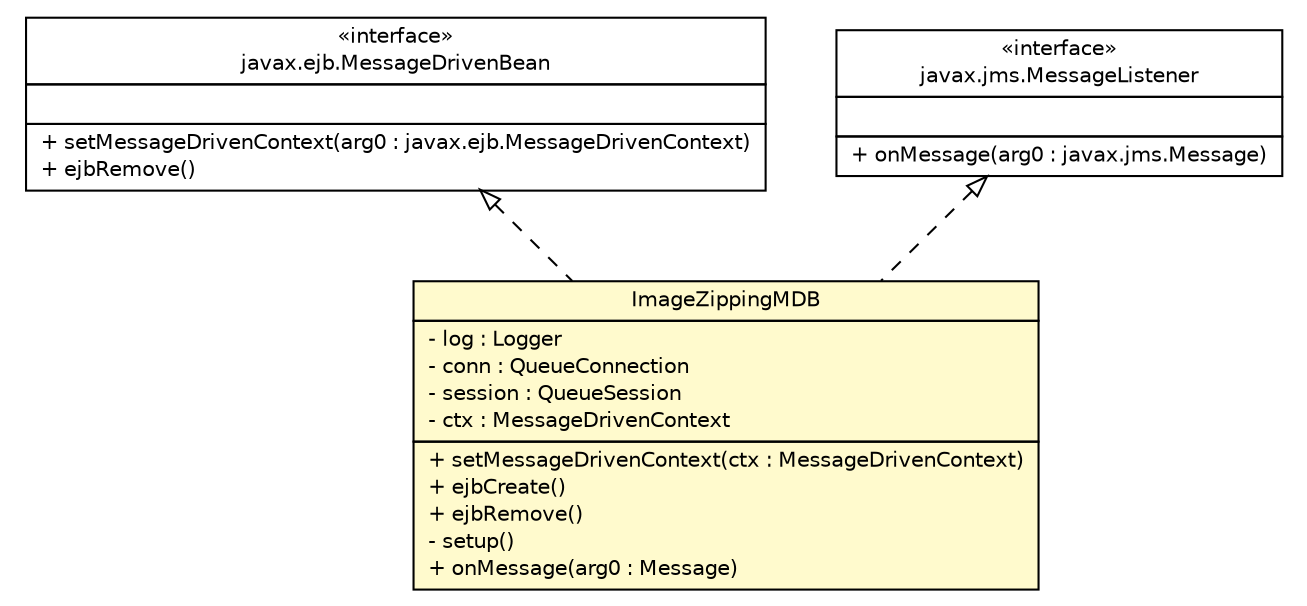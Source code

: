 #!/usr/local/bin/dot
#
# Class diagram 
# Generated by UmlGraph version 4.8 (http://www.spinellis.gr/sw/umlgraph)
#

digraph G {
	edge [fontname="Helvetica",fontsize=10,labelfontname="Helvetica",labelfontsize=10];
	node [fontname="Helvetica",fontsize=10,shape=plaintext];
	// gov.nih.nci.ncia.jms.ImageZippingMDB
	c38791 [label=<<table border="0" cellborder="1" cellspacing="0" cellpadding="2" port="p" bgcolor="lemonChiffon" href="./ImageZippingMDB.html">
		<tr><td><table border="0" cellspacing="0" cellpadding="1">
			<tr><td> ImageZippingMDB </td></tr>
		</table></td></tr>
		<tr><td><table border="0" cellspacing="0" cellpadding="1">
			<tr><td align="left"> - log : Logger </td></tr>
			<tr><td align="left"> - conn : QueueConnection </td></tr>
			<tr><td align="left"> - session : QueueSession </td></tr>
			<tr><td align="left"> - ctx : MessageDrivenContext </td></tr>
		</table></td></tr>
		<tr><td><table border="0" cellspacing="0" cellpadding="1">
			<tr><td align="left"> + setMessageDrivenContext(ctx : MessageDrivenContext) </td></tr>
			<tr><td align="left"> + ejbCreate() </td></tr>
			<tr><td align="left"> + ejbRemove() </td></tr>
			<tr><td align="left"> - setup() </td></tr>
			<tr><td align="left"> + onMessage(arg0 : Message) </td></tr>
		</table></td></tr>
		</table>>, fontname="Helvetica", fontcolor="black", fontsize=10.0];
	//gov.nih.nci.ncia.jms.ImageZippingMDB implements javax.ejb.MessageDrivenBean
	c38917:p -> c38791:p [dir=back,arrowtail=empty,style=dashed];
	//gov.nih.nci.ncia.jms.ImageZippingMDB implements javax.jms.MessageListener
	c38918:p -> c38791:p [dir=back,arrowtail=empty,style=dashed];
	// javax.jms.MessageListener
	c38918 [label=<<table border="0" cellborder="1" cellspacing="0" cellpadding="2" port="p" href="http://java.sun.com/j2se/1.4.2/docs/api/javax/jms/MessageListener.html">
		<tr><td><table border="0" cellspacing="0" cellpadding="1">
			<tr><td> &laquo;interface&raquo; </td></tr>
			<tr><td> javax.jms.MessageListener </td></tr>
		</table></td></tr>
		<tr><td><table border="0" cellspacing="0" cellpadding="1">
			<tr><td align="left">  </td></tr>
		</table></td></tr>
		<tr><td><table border="0" cellspacing="0" cellpadding="1">
			<tr><td align="left"> + onMessage(arg0 : javax.jms.Message) </td></tr>
		</table></td></tr>
		</table>>, fontname="Helvetica", fontcolor="black", fontsize=10.0];
	// javax.ejb.MessageDrivenBean
	c38917 [label=<<table border="0" cellborder="1" cellspacing="0" cellpadding="2" port="p" href="http://java.sun.com/j2se/1.4.2/docs/api/javax/ejb/MessageDrivenBean.html">
		<tr><td><table border="0" cellspacing="0" cellpadding="1">
			<tr><td> &laquo;interface&raquo; </td></tr>
			<tr><td> javax.ejb.MessageDrivenBean </td></tr>
		</table></td></tr>
		<tr><td><table border="0" cellspacing="0" cellpadding="1">
			<tr><td align="left">  </td></tr>
		</table></td></tr>
		<tr><td><table border="0" cellspacing="0" cellpadding="1">
			<tr><td align="left"> + setMessageDrivenContext(arg0 : javax.ejb.MessageDrivenContext) </td></tr>
			<tr><td align="left"> + ejbRemove() </td></tr>
		</table></td></tr>
		</table>>, fontname="Helvetica", fontcolor="black", fontsize=10.0];
}

